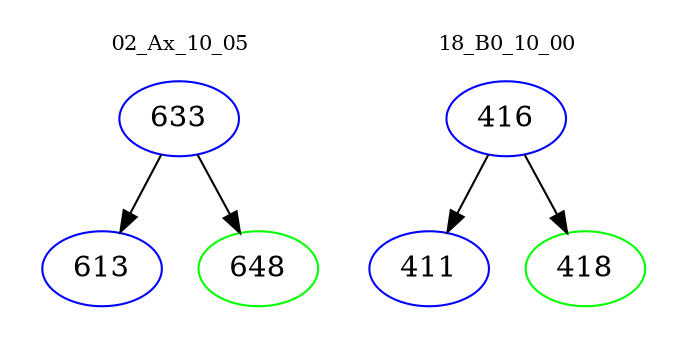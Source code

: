 digraph{
subgraph cluster_0 {
color = white
label = "02_Ax_10_05";
fontsize=10;
T0_633 [label="633", color="blue"]
T0_633 -> T0_613 [color="black"]
T0_613 [label="613", color="blue"]
T0_633 -> T0_648 [color="black"]
T0_648 [label="648", color="green"]
}
subgraph cluster_1 {
color = white
label = "18_B0_10_00";
fontsize=10;
T1_416 [label="416", color="blue"]
T1_416 -> T1_411 [color="black"]
T1_411 [label="411", color="blue"]
T1_416 -> T1_418 [color="black"]
T1_418 [label="418", color="green"]
}
}
